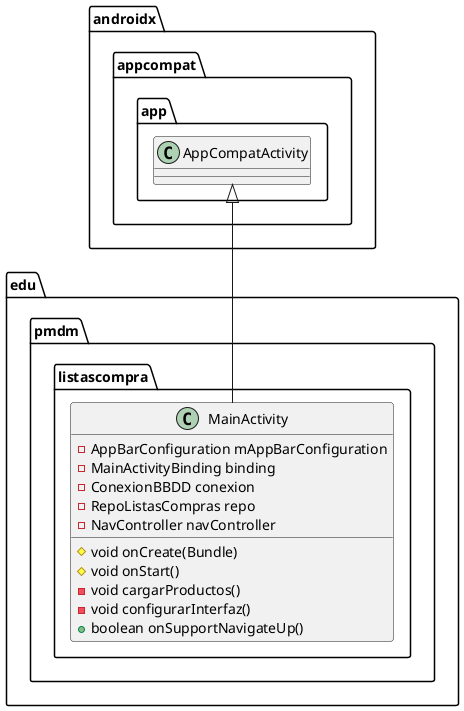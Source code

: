 @startuml
class edu.pmdm.listascompra.MainActivity {
- AppBarConfiguration mAppBarConfiguration
- MainActivityBinding binding
- ConexionBBDD conexion
- RepoListasCompras repo
- NavController navController
# void onCreate(Bundle)
# void onStart()
- void cargarProductos()
- void configurarInterfaz()
+ boolean onSupportNavigateUp()
}




androidx.appcompat.app.AppCompatActivity <|-- edu.pmdm.listascompra.MainActivity
@enduml